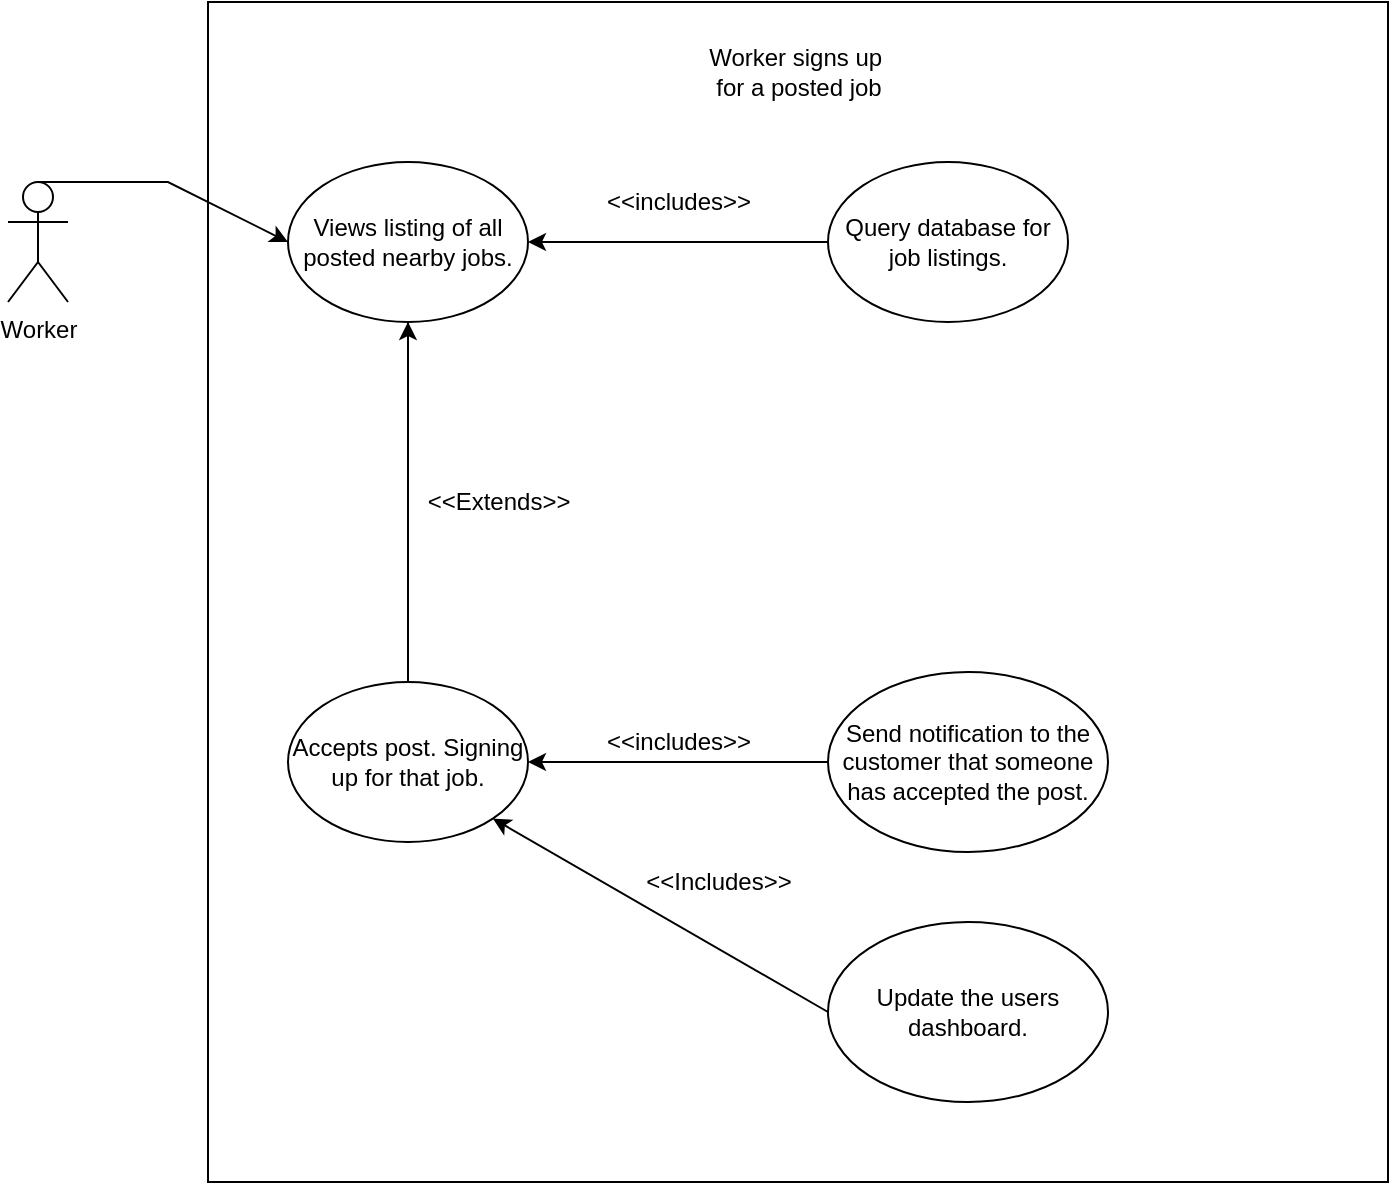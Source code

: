 <mxfile version="16.4.7" type="google"><diagram id="n2RzMAAFl9zCEgzMtqeX" name="Page-1"><mxGraphModel dx="782" dy="738" grid="1" gridSize="10" guides="1" tooltips="1" connect="1" arrows="1" fold="1" page="1" pageScale="1" pageWidth="850" pageHeight="1100" math="0" shadow="0"><root><mxCell id="0"/><mxCell id="1" parent="0"/><mxCell id="CcR1z9T3axGTlpaHybWx-1" value="" style="whiteSpace=wrap;html=1;aspect=fixed;" parent="1" vertex="1"><mxGeometry x="170" y="50" width="590" height="590" as="geometry"/></mxCell><mxCell id="CcR1z9T3axGTlpaHybWx-2" value="Worker" style="shape=umlActor;verticalLabelPosition=bottom;verticalAlign=top;html=1;outlineConnect=0;" parent="1" vertex="1"><mxGeometry x="70" y="140" width="30" height="60" as="geometry"/></mxCell><mxCell id="CcR1z9T3axGTlpaHybWx-3" value="Worker signs up&amp;nbsp;&lt;br&gt;for a posted job" style="text;html=1;align=center;verticalAlign=middle;resizable=0;points=[];autosize=1;strokeColor=none;fillColor=none;" parent="1" vertex="1"><mxGeometry x="410" y="70" width="110" height="30" as="geometry"/></mxCell><mxCell id="CcR1z9T3axGTlpaHybWx-4" value="Views listing of all posted nearby jobs." style="ellipse;whiteSpace=wrap;html=1;" parent="1" vertex="1"><mxGeometry x="210" y="130" width="120" height="80" as="geometry"/></mxCell><mxCell id="CcR1z9T3axGTlpaHybWx-5" value="Query database for job listings." style="ellipse;whiteSpace=wrap;html=1;" parent="1" vertex="1"><mxGeometry x="480" y="130" width="120" height="80" as="geometry"/></mxCell><mxCell id="CcR1z9T3axGTlpaHybWx-6" value="" style="endArrow=classic;html=1;rounded=0;entryX=1;entryY=0.5;entryDx=0;entryDy=0;exitX=0;exitY=0.5;exitDx=0;exitDy=0;" parent="1" source="CcR1z9T3axGTlpaHybWx-5" target="CcR1z9T3axGTlpaHybWx-4" edge="1"><mxGeometry width="50" height="50" relative="1" as="geometry"><mxPoint x="400" y="400" as="sourcePoint"/><mxPoint x="450" y="350" as="targetPoint"/><Array as="points"/></mxGeometry></mxCell><mxCell id="CcR1z9T3axGTlpaHybWx-7" value="&amp;lt;&amp;lt;includes&amp;gt;&amp;gt;" style="text;html=1;align=center;verticalAlign=middle;resizable=0;points=[];autosize=1;strokeColor=none;fillColor=none;" parent="1" vertex="1"><mxGeometry x="360" y="140" width="90" height="20" as="geometry"/></mxCell><mxCell id="CcR1z9T3axGTlpaHybWx-8" value="" style="endArrow=classic;html=1;rounded=0;exitX=0.5;exitY=1;exitDx=0;exitDy=0;entryX=0.5;entryY=1;entryDx=0;entryDy=0;" parent="1" source="CcR1z9T3axGTlpaHybWx-4" target="CcR1z9T3axGTlpaHybWx-4" edge="1"><mxGeometry width="50" height="50" relative="1" as="geometry"><mxPoint x="400" y="400" as="sourcePoint"/><mxPoint x="450" y="350" as="targetPoint"/><Array as="points"><mxPoint x="270" y="390"/></Array></mxGeometry></mxCell><mxCell id="CcR1z9T3axGTlpaHybWx-9" value="Accepts post. Signing up for that job." style="ellipse;whiteSpace=wrap;html=1;" parent="1" vertex="1"><mxGeometry x="210" y="390" width="120" height="80" as="geometry"/></mxCell><mxCell id="CcR1z9T3axGTlpaHybWx-10" value="&amp;lt;&amp;lt;Extends&amp;gt;&amp;gt;" style="text;html=1;align=center;verticalAlign=middle;resizable=0;points=[];autosize=1;strokeColor=none;fillColor=none;" parent="1" vertex="1"><mxGeometry x="270" y="290" width="90" height="20" as="geometry"/></mxCell><mxCell id="CcR1z9T3axGTlpaHybWx-11" value="Send notification to the customer that someone has accepted the post." style="ellipse;whiteSpace=wrap;html=1;" parent="1" vertex="1"><mxGeometry x="480" y="385" width="140" height="90" as="geometry"/></mxCell><mxCell id="CcR1z9T3axGTlpaHybWx-12" value="" style="endArrow=classic;html=1;rounded=0;exitX=0;exitY=0.5;exitDx=0;exitDy=0;entryX=1;entryY=0.5;entryDx=0;entryDy=0;" parent="1" source="CcR1z9T3axGTlpaHybWx-11" target="CcR1z9T3axGTlpaHybWx-9" edge="1"><mxGeometry width="50" height="50" relative="1" as="geometry"><mxPoint x="400" y="380" as="sourcePoint"/><mxPoint x="450" y="330" as="targetPoint"/></mxGeometry></mxCell><mxCell id="CcR1z9T3axGTlpaHybWx-13" value="&amp;lt;&amp;lt;includes&amp;gt;&amp;gt;" style="text;html=1;align=center;verticalAlign=middle;resizable=0;points=[];autosize=1;strokeColor=none;fillColor=none;" parent="1" vertex="1"><mxGeometry x="360" y="410" width="90" height="20" as="geometry"/></mxCell><mxCell id="CcR1z9T3axGTlpaHybWx-16" value="Update the users dashboard." style="ellipse;whiteSpace=wrap;html=1;" parent="1" vertex="1"><mxGeometry x="480" y="510" width="140" height="90" as="geometry"/></mxCell><mxCell id="CcR1z9T3axGTlpaHybWx-17" value="" style="endArrow=classic;html=1;rounded=0;entryX=1;entryY=1;entryDx=0;entryDy=0;exitX=0;exitY=0.5;exitDx=0;exitDy=0;" parent="1" source="CcR1z9T3axGTlpaHybWx-16" target="CcR1z9T3axGTlpaHybWx-9" edge="1"><mxGeometry width="50" height="50" relative="1" as="geometry"><mxPoint x="400" y="370" as="sourcePoint"/><mxPoint x="450" y="320" as="targetPoint"/></mxGeometry></mxCell><mxCell id="CcR1z9T3axGTlpaHybWx-18" value="&amp;lt;&amp;lt;Includes&amp;gt;&amp;gt;" style="text;html=1;align=center;verticalAlign=middle;resizable=0;points=[];autosize=1;strokeColor=none;fillColor=none;" parent="1" vertex="1"><mxGeometry x="380" y="480" width="90" height="20" as="geometry"/></mxCell><mxCell id="2Uz9wsIBzkaxSwT2c-IF-1" value="" style="endArrow=classic;html=1;rounded=0;entryX=0;entryY=0.5;entryDx=0;entryDy=0;exitX=0.5;exitY=0;exitDx=0;exitDy=0;exitPerimeter=0;" edge="1" parent="1" source="CcR1z9T3axGTlpaHybWx-2" target="CcR1z9T3axGTlpaHybWx-4"><mxGeometry width="50" height="50" relative="1" as="geometry"><mxPoint x="350" y="400" as="sourcePoint"/><mxPoint x="400" y="350" as="targetPoint"/><Array as="points"><mxPoint x="150" y="140"/></Array></mxGeometry></mxCell></root></mxGraphModel></diagram></mxfile>